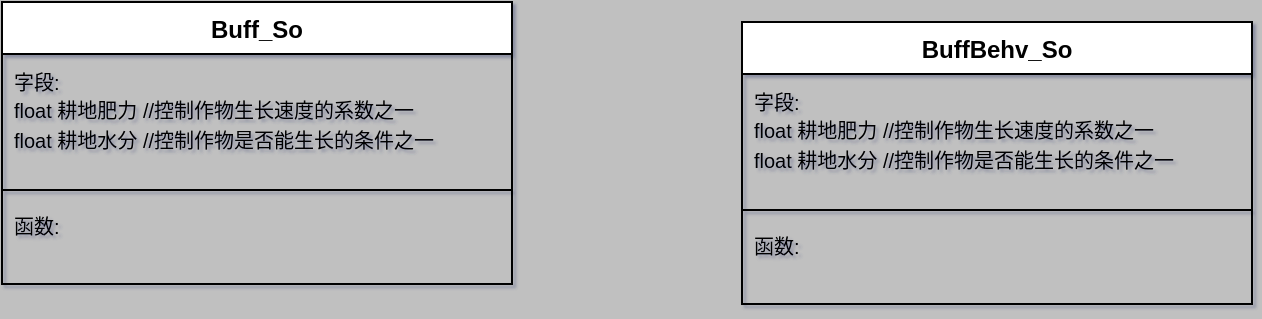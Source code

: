 <mxfile version="26.2.15">
  <diagram id="fYynVcecHBdHNUM5QK_q" name="第 1 页">
    <mxGraphModel dx="488" dy="127" grid="1" gridSize="10" guides="1" tooltips="1" connect="1" arrows="1" fold="1" page="0" pageScale="1" pageWidth="827" pageHeight="1169" background="#C0C0C0" math="0" shadow="1">
      <root>
        <mxCell id="0" />
        <mxCell id="1" parent="0" />
        <mxCell id="z72un4E-akb4Dwajm9Xf-61" value="Buff_So" style="swimlane;fontStyle=1;align=center;verticalAlign=top;childLayout=stackLayout;horizontal=1;startSize=26;horizontalStack=0;resizeParent=1;resizeParentMax=0;resizeLast=0;collapsible=1;marginBottom=0;whiteSpace=wrap;html=1;" vertex="1" parent="1">
          <mxGeometry x="480" y="430" width="255" height="141" as="geometry" />
        </mxCell>
        <mxCell id="z72un4E-akb4Dwajm9Xf-62" value="&lt;font style=&quot;font-size: 10px;&quot;&gt;字段:&lt;/font&gt;&lt;div&gt;&lt;font style=&quot;font-size: 10px;&quot;&gt;float 耕地肥力 //控制作物生长速度的系数之一&lt;/font&gt;&lt;/div&gt;&lt;div&gt;&lt;font style=&quot;font-size: 10px;&quot;&gt;float 耕地水分 //控制作物是否能生长的条件之一&lt;/font&gt;&lt;/div&gt;" style="text;strokeColor=none;fillColor=none;align=left;verticalAlign=top;spacingLeft=4;spacingRight=4;overflow=hidden;rotatable=0;points=[[0,0.5],[1,0.5]];portConstraint=eastwest;whiteSpace=wrap;html=1;" vertex="1" parent="z72un4E-akb4Dwajm9Xf-61">
          <mxGeometry y="26" width="255" height="64" as="geometry" />
        </mxCell>
        <mxCell id="z72un4E-akb4Dwajm9Xf-63" value="" style="line;strokeWidth=1;fillColor=none;align=left;verticalAlign=middle;spacingTop=-1;spacingLeft=3;spacingRight=3;rotatable=0;labelPosition=right;points=[];portConstraint=eastwest;strokeColor=inherit;" vertex="1" parent="z72un4E-akb4Dwajm9Xf-61">
          <mxGeometry y="90" width="255" height="8" as="geometry" />
        </mxCell>
        <mxCell id="z72un4E-akb4Dwajm9Xf-64" value="&lt;font style=&quot;font-size: 10px;&quot;&gt;函数:&lt;/font&gt;" style="text;strokeColor=none;fillColor=none;align=left;verticalAlign=top;spacingLeft=4;spacingRight=4;overflow=hidden;rotatable=0;points=[[0,0.5],[1,0.5]];portConstraint=eastwest;whiteSpace=wrap;html=1;" vertex="1" parent="z72un4E-akb4Dwajm9Xf-61">
          <mxGeometry y="98" width="255" height="43" as="geometry" />
        </mxCell>
        <mxCell id="z72un4E-akb4Dwajm9Xf-65" value="BuffBehv_So" style="swimlane;fontStyle=1;align=center;verticalAlign=top;childLayout=stackLayout;horizontal=1;startSize=26;horizontalStack=0;resizeParent=1;resizeParentMax=0;resizeLast=0;collapsible=1;marginBottom=0;whiteSpace=wrap;html=1;" vertex="1" parent="1">
          <mxGeometry x="850" y="440" width="255" height="141" as="geometry" />
        </mxCell>
        <mxCell id="z72un4E-akb4Dwajm9Xf-66" value="&lt;font style=&quot;font-size: 10px;&quot;&gt;字段:&lt;/font&gt;&lt;div&gt;&lt;font style=&quot;font-size: 10px;&quot;&gt;float 耕地肥力 //控制作物生长速度的系数之一&lt;/font&gt;&lt;/div&gt;&lt;div&gt;&lt;font style=&quot;font-size: 10px;&quot;&gt;float 耕地水分 //控制作物是否能生长的条件之一&lt;/font&gt;&lt;/div&gt;" style="text;strokeColor=none;fillColor=none;align=left;verticalAlign=top;spacingLeft=4;spacingRight=4;overflow=hidden;rotatable=0;points=[[0,0.5],[1,0.5]];portConstraint=eastwest;whiteSpace=wrap;html=1;" vertex="1" parent="z72un4E-akb4Dwajm9Xf-65">
          <mxGeometry y="26" width="255" height="64" as="geometry" />
        </mxCell>
        <mxCell id="z72un4E-akb4Dwajm9Xf-67" value="" style="line;strokeWidth=1;fillColor=none;align=left;verticalAlign=middle;spacingTop=-1;spacingLeft=3;spacingRight=3;rotatable=0;labelPosition=right;points=[];portConstraint=eastwest;strokeColor=inherit;" vertex="1" parent="z72un4E-akb4Dwajm9Xf-65">
          <mxGeometry y="90" width="255" height="8" as="geometry" />
        </mxCell>
        <mxCell id="z72un4E-akb4Dwajm9Xf-68" value="&lt;font style=&quot;font-size: 10px;&quot;&gt;函数:&lt;/font&gt;" style="text;strokeColor=none;fillColor=none;align=left;verticalAlign=top;spacingLeft=4;spacingRight=4;overflow=hidden;rotatable=0;points=[[0,0.5],[1,0.5]];portConstraint=eastwest;whiteSpace=wrap;html=1;" vertex="1" parent="z72un4E-akb4Dwajm9Xf-65">
          <mxGeometry y="98" width="255" height="43" as="geometry" />
        </mxCell>
      </root>
    </mxGraphModel>
  </diagram>
</mxfile>
